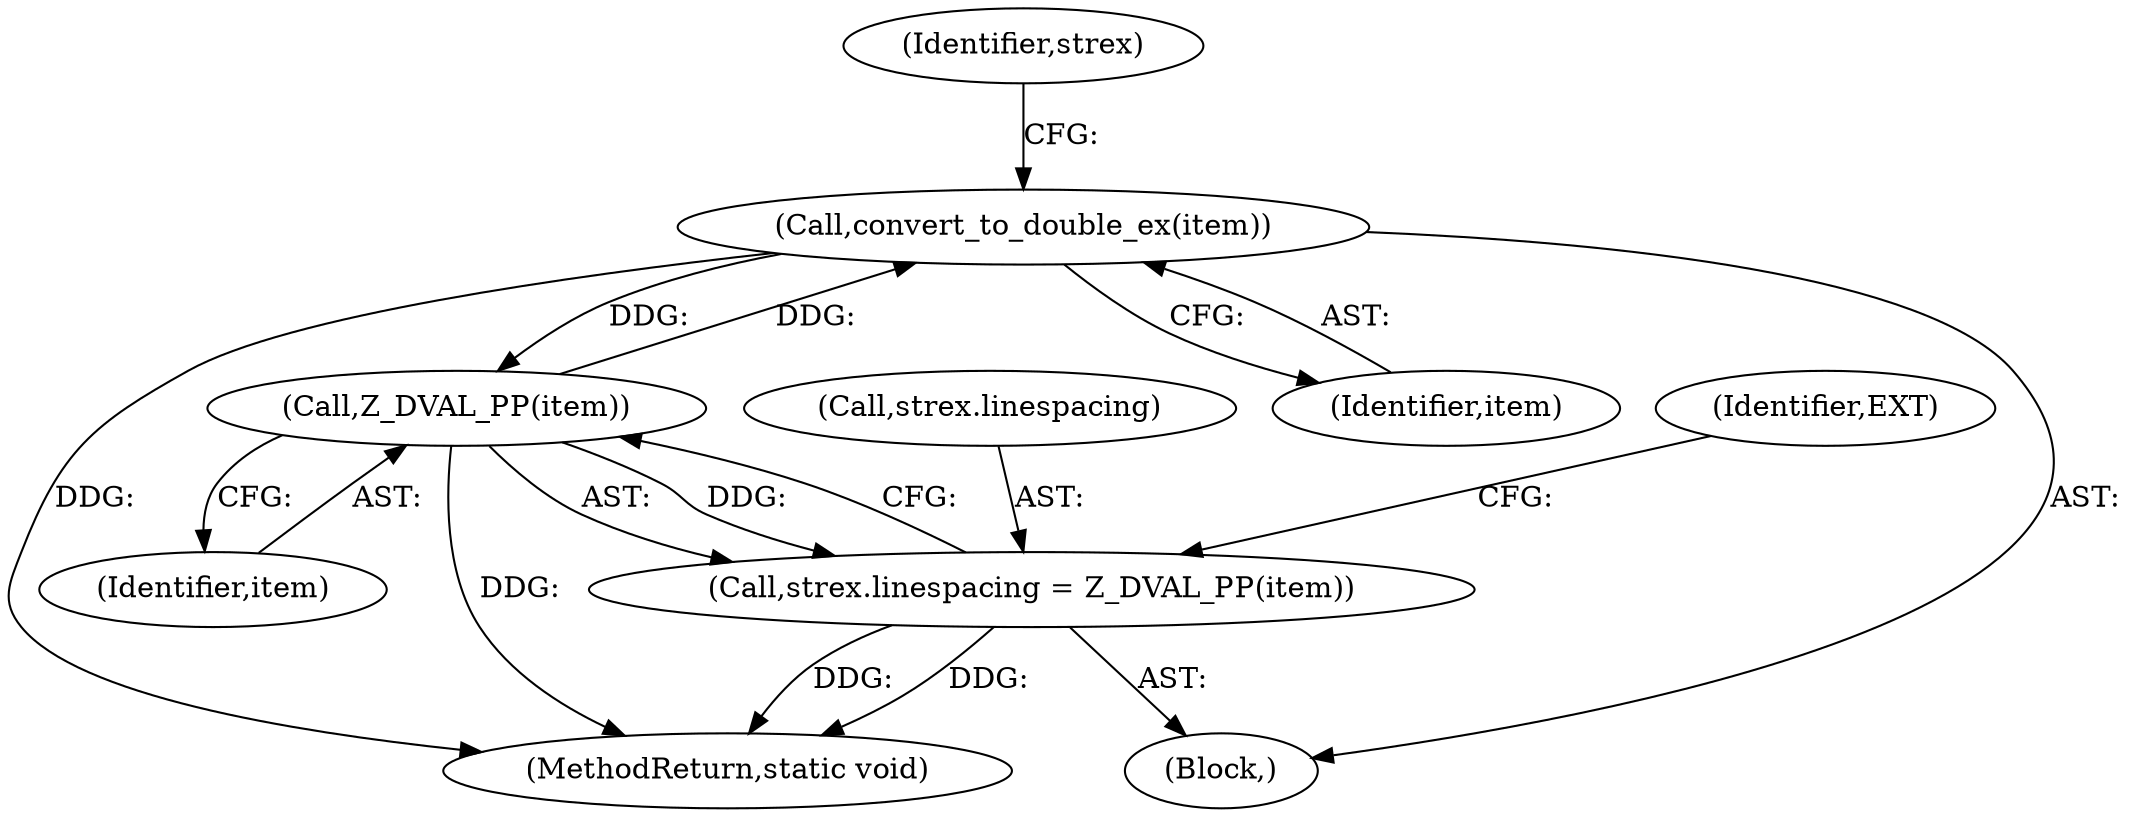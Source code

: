 digraph "0_php-src_b6f13a5ef9d6280cf984826a5de012a32c396cd4?w=1_3@pointer" {
"1000266" [label="(Call,convert_to_double_ex(item))"];
"1000277" [label="(Call,Z_DVAL_PP(item))"];
"1000266" [label="(Call,convert_to_double_ex(item))"];
"1000273" [label="(Call,strex.linespacing = Z_DVAL_PP(item))"];
"1000270" [label="(Identifier,strex)"];
"1000267" [label="(Identifier,item)"];
"1000351" [label="(MethodReturn,static void)"];
"1000266" [label="(Call,convert_to_double_ex(item))"];
"1000278" [label="(Identifier,item)"];
"1000274" [label="(Call,strex.linespacing)"];
"1000273" [label="(Call,strex.linespacing = Z_DVAL_PP(item))"];
"1000265" [label="(Block,)"];
"1000277" [label="(Call,Z_DVAL_PP(item))"];
"1000282" [label="(Identifier,EXT)"];
"1000266" -> "1000265"  [label="AST: "];
"1000266" -> "1000267"  [label="CFG: "];
"1000267" -> "1000266"  [label="AST: "];
"1000270" -> "1000266"  [label="CFG: "];
"1000266" -> "1000351"  [label="DDG: "];
"1000277" -> "1000266"  [label="DDG: "];
"1000266" -> "1000277"  [label="DDG: "];
"1000277" -> "1000273"  [label="AST: "];
"1000277" -> "1000278"  [label="CFG: "];
"1000278" -> "1000277"  [label="AST: "];
"1000273" -> "1000277"  [label="CFG: "];
"1000277" -> "1000351"  [label="DDG: "];
"1000277" -> "1000273"  [label="DDG: "];
"1000273" -> "1000265"  [label="AST: "];
"1000274" -> "1000273"  [label="AST: "];
"1000282" -> "1000273"  [label="CFG: "];
"1000273" -> "1000351"  [label="DDG: "];
"1000273" -> "1000351"  [label="DDG: "];
}
